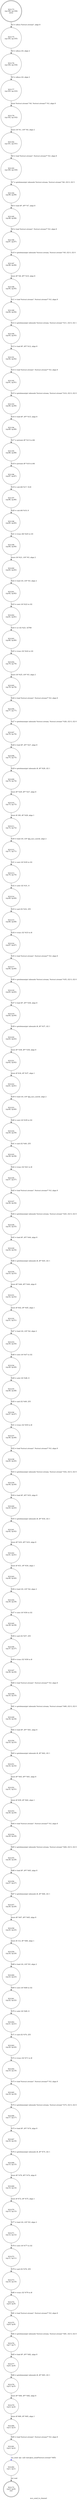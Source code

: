 digraph mcs_send_to_channel {
label="mcs_send_to_channel"
31172 [label="N31172\n(rp:0, ep:0)\nexit", shape="doublecircle"]
31173 [label="N31173\n(rp:106, ep:106)\nentry", shape="doublecircle"]
31173 -> 31175 [label="%3 = alloca %struct.stream*, align 8"]
31175 [label="N31175\n(rp:105, ep:105)", shape="circle"]
31175 -> 31176 [label="%4 = alloca i16, align 2"]
31176 [label="N31176\n(rp:104, ep:104)", shape="circle"]
31176 -> 31177 [label="%5 = alloca i16, align 2"]
31177 [label="N31177\n(rp:103, ep:103)", shape="circle"]
31177 -> 31179 [label="store %struct.stream* %0, %struct.stream** %3, align 8"]
31179 [label="N31179\n(rp:102, ep:102)", shape="circle"]
31179 -> 31182 [label="store i16 %1, i16* %4, align 2"]
31182 [label="N31182\n(rp:101, ep:101)", shape="circle"]
31182 -> 31183 [label="%6 = load %struct.stream*, %struct.stream** %3, align 8"]
31183 [label="N31183\n(rp:100, ep:100)", shape="circle"]
31183 -> 31184 [label="%7 = getelementptr inbounds %struct.stream, %struct.stream* %6, i32 0, i32 5"]
31184 [label="N31184\n(rp:99, ep:99)", shape="circle"]
31184 -> 31185 [label="%8 = load i8*, i8** %7, align 8"]
31185 [label="N31185\n(rp:98, ep:98)", shape="circle"]
31185 -> 31186 [label="%9 = load %struct.stream*, %struct.stream** %3, align 8"]
31186 [label="N31186\n(rp:97, ep:97)", shape="circle"]
31186 -> 31187 [label="%10 = getelementptr inbounds %struct.stream, %struct.stream* %9, i32 0, i32 0"]
31187 [label="N31187\n(rp:96, ep:96)", shape="circle"]
31187 -> 31188 [label="store i8* %8, i8** %10, align 8"]
31188 [label="N31188\n(rp:95, ep:95)", shape="circle"]
31188 -> 31189 [label="%11 = load %struct.stream*, %struct.stream** %3, align 8"]
31189 [label="N31189\n(rp:94, ep:94)", shape="circle"]
31189 -> 31190 [label="%12 = getelementptr inbounds %struct.stream, %struct.stream* %11, i32 0, i32 1"]
31190 [label="N31190\n(rp:93, ep:93)", shape="circle"]
31190 -> 31191 [label="%13 = load i8*, i8** %12, align 8"]
31191 [label="N31191\n(rp:92, ep:92)", shape="circle"]
31191 -> 31192 [label="%14 = load %struct.stream*, %struct.stream** %3, align 8"]
31192 [label="N31192\n(rp:91, ep:91)", shape="circle"]
31192 -> 31193 [label="%15 = getelementptr inbounds %struct.stream, %struct.stream* %14, i32 0, i32 0"]
31193 [label="N31193\n(rp:90, ep:90)", shape="circle"]
31193 -> 31194 [label="%16 = load i8*, i8** %15, align 8"]
31194 [label="N31194\n(rp:89, ep:89)", shape="circle"]
31194 -> 31195 [label="%17 = ptrtoint i8* %13 to i64"]
31195 [label="N31195\n(rp:88, ep:88)", shape="circle"]
31195 -> 31196 [label="%18 = ptrtoint i8* %16 to i64"]
31196 [label="N31196\n(rp:87, ep:87)", shape="circle"]
31196 -> 31197 [label="%19 = sub i64 %17, %18"]
31197 [label="N31197\n(rp:86, ep:86)", shape="circle"]
31197 -> 31198 [label="%20 = sub i64 %19, 8"]
31198 [label="N31198\n(rp:85, ep:85)", shape="circle"]
31198 -> 31199 [label="%21 = trunc i64 %20 to i16"]
31199 [label="N31199\n(rp:84, ep:84)", shape="circle"]
31199 -> 31200 [label="store i16 %21, i16* %5, align 2"]
31200 [label="N31200\n(rp:83, ep:83)", shape="circle"]
31200 -> 31201 [label="%22 = load i16, i16* %5, align 2"]
31201 [label="N31201\n(rp:82, ep:82)", shape="circle"]
31201 -> 31202 [label="%23 = zext i16 %22 to i32"]
31202 [label="N31202\n(rp:81, ep:81)", shape="circle"]
31202 -> 31203 [label="%24 = or i32 %23, 32768"]
31203 [label="N31203\n(rp:80, ep:80)", shape="circle"]
31203 -> 31204 [label="%25 = trunc i32 %24 to i16"]
31204 [label="N31204\n(rp:79, ep:79)", shape="circle"]
31204 -> 31205 [label="store i16 %25, i16* %5, align 2"]
31205 [label="N31205\n(rp:78, ep:78)", shape="circle"]
31205 -> 31206 [label="%26 = load %struct.stream*, %struct.stream** %3, align 8"]
31206 [label="N31206\n(rp:77, ep:77)", shape="circle"]
31206 -> 31207 [label="%27 = getelementptr inbounds %struct.stream, %struct.stream* %26, i32 0, i32 0"]
31207 [label="N31207\n(rp:76, ep:76)", shape="circle"]
31207 -> 31208 [label="%28 = load i8*, i8** %27, align 8"]
31208 [label="N31208\n(rp:75, ep:75)", shape="circle"]
31208 -> 31209 [label="%29 = getelementptr inbounds i8, i8* %28, i32 1"]
31209 [label="N31209\n(rp:74, ep:74)", shape="circle"]
31209 -> 31210 [label="store i8* %29, i8** %27, align 8"]
31210 [label="N31210\n(rp:73, ep:73)", shape="circle"]
31210 -> 31211 [label="store i8 100, i8* %28, align 1"]
31211 [label="N31211\n(rp:72, ep:72)", shape="circle"]
31211 -> 31212 [label="%30 = load i16, i16* @g_mcs_userid, align 2"]
31212 [label="N31212\n(rp:71, ep:71)", shape="circle"]
31212 -> 31213 [label="%31 = zext i16 %30 to i32"]
31213 [label="N31213\n(rp:70, ep:70)", shape="circle"]
31213 -> 31214 [label="%32 = ashr i32 %31, 8"]
31214 [label="N31214\n(rp:69, ep:69)", shape="circle"]
31214 -> 31215 [label="%33 = and i32 %32, 255"]
31215 [label="N31215\n(rp:68, ep:68)", shape="circle"]
31215 -> 31216 [label="%34 = trunc i32 %33 to i8"]
31216 [label="N31216\n(rp:67, ep:67)", shape="circle"]
31216 -> 31217 [label="%35 = load %struct.stream*, %struct.stream** %3, align 8"]
31217 [label="N31217\n(rp:66, ep:66)", shape="circle"]
31217 -> 31218 [label="%36 = getelementptr inbounds %struct.stream, %struct.stream* %35, i32 0, i32 0"]
31218 [label="N31218\n(rp:65, ep:65)", shape="circle"]
31218 -> 31219 [label="%37 = load i8*, i8** %36, align 8"]
31219 [label="N31219\n(rp:64, ep:64)", shape="circle"]
31219 -> 31220 [label="%38 = getelementptr inbounds i8, i8* %37, i32 1"]
31220 [label="N31220\n(rp:63, ep:63)", shape="circle"]
31220 -> 31221 [label="store i8* %38, i8** %36, align 8"]
31221 [label="N31221\n(rp:62, ep:62)", shape="circle"]
31221 -> 31222 [label="store i8 %34, i8* %37, align 1"]
31222 [label="N31222\n(rp:61, ep:61)", shape="circle"]
31222 -> 31223 [label="%39 = load i16, i16* @g_mcs_userid, align 2"]
31223 [label="N31223\n(rp:60, ep:60)", shape="circle"]
31223 -> 31224 [label="%40 = zext i16 %39 to i32"]
31224 [label="N31224\n(rp:59, ep:59)", shape="circle"]
31224 -> 31225 [label="%41 = and i32 %40, 255"]
31225 [label="N31225\n(rp:58, ep:58)", shape="circle"]
31225 -> 31226 [label="%42 = trunc i32 %41 to i8"]
31226 [label="N31226\n(rp:57, ep:57)", shape="circle"]
31226 -> 31227 [label="%43 = load %struct.stream*, %struct.stream** %3, align 8"]
31227 [label="N31227\n(rp:56, ep:56)", shape="circle"]
31227 -> 31228 [label="%44 = getelementptr inbounds %struct.stream, %struct.stream* %43, i32 0, i32 0"]
31228 [label="N31228\n(rp:55, ep:55)", shape="circle"]
31228 -> 31229 [label="%45 = load i8*, i8** %44, align 8"]
31229 [label="N31229\n(rp:54, ep:54)", shape="circle"]
31229 -> 31230 [label="%46 = getelementptr inbounds i8, i8* %45, i32 1"]
31230 [label="N31230\n(rp:53, ep:53)", shape="circle"]
31230 -> 31231 [label="store i8* %46, i8** %44, align 8"]
31231 [label="N31231\n(rp:52, ep:52)", shape="circle"]
31231 -> 31232 [label="store i8 %42, i8* %45, align 1"]
31232 [label="N31232\n(rp:51, ep:51)", shape="circle"]
31232 -> 31233 [label="%47 = load i16, i16* %4, align 2"]
31233 [label="N31233\n(rp:50, ep:50)", shape="circle"]
31233 -> 31234 [label="%48 = zext i16 %47 to i32"]
31234 [label="N31234\n(rp:49, ep:49)", shape="circle"]
31234 -> 31235 [label="%49 = ashr i32 %48, 8"]
31235 [label="N31235\n(rp:48, ep:48)", shape="circle"]
31235 -> 31236 [label="%50 = and i32 %49, 255"]
31236 [label="N31236\n(rp:47, ep:47)", shape="circle"]
31236 -> 31237 [label="%51 = trunc i32 %50 to i8"]
31237 [label="N31237\n(rp:46, ep:46)", shape="circle"]
31237 -> 31238 [label="%52 = load %struct.stream*, %struct.stream** %3, align 8"]
31238 [label="N31238\n(rp:45, ep:45)", shape="circle"]
31238 -> 31239 [label="%53 = getelementptr inbounds %struct.stream, %struct.stream* %52, i32 0, i32 0"]
31239 [label="N31239\n(rp:44, ep:44)", shape="circle"]
31239 -> 31240 [label="%54 = load i8*, i8** %53, align 8"]
31240 [label="N31240\n(rp:43, ep:43)", shape="circle"]
31240 -> 31241 [label="%55 = getelementptr inbounds i8, i8* %54, i32 1"]
31241 [label="N31241\n(rp:42, ep:42)", shape="circle"]
31241 -> 31242 [label="store i8* %55, i8** %53, align 8"]
31242 [label="N31242\n(rp:41, ep:41)", shape="circle"]
31242 -> 31243 [label="store i8 %51, i8* %54, align 1"]
31243 [label="N31243\n(rp:40, ep:40)", shape="circle"]
31243 -> 31244 [label="%56 = load i16, i16* %4, align 2"]
31244 [label="N31244\n(rp:39, ep:39)", shape="circle"]
31244 -> 31245 [label="%57 = zext i16 %56 to i32"]
31245 [label="N31245\n(rp:38, ep:38)", shape="circle"]
31245 -> 31246 [label="%58 = and i32 %57, 255"]
31246 [label="N31246\n(rp:37, ep:37)", shape="circle"]
31246 -> 31247 [label="%59 = trunc i32 %58 to i8"]
31247 [label="N31247\n(rp:36, ep:36)", shape="circle"]
31247 -> 31248 [label="%60 = load %struct.stream*, %struct.stream** %3, align 8"]
31248 [label="N31248\n(rp:35, ep:35)", shape="circle"]
31248 -> 31249 [label="%61 = getelementptr inbounds %struct.stream, %struct.stream* %60, i32 0, i32 0"]
31249 [label="N31249\n(rp:34, ep:34)", shape="circle"]
31249 -> 31250 [label="%62 = load i8*, i8** %61, align 8"]
31250 [label="N31250\n(rp:33, ep:33)", shape="circle"]
31250 -> 31251 [label="%63 = getelementptr inbounds i8, i8* %62, i32 1"]
31251 [label="N31251\n(rp:32, ep:32)", shape="circle"]
31251 -> 31252 [label="store i8* %63, i8** %61, align 8"]
31252 [label="N31252\n(rp:31, ep:31)", shape="circle"]
31252 -> 31253 [label="store i8 %59, i8* %62, align 1"]
31253 [label="N31253\n(rp:30, ep:30)", shape="circle"]
31253 -> 31254 [label="%64 = load %struct.stream*, %struct.stream** %3, align 8"]
31254 [label="N31254\n(rp:29, ep:29)", shape="circle"]
31254 -> 31255 [label="%65 = getelementptr inbounds %struct.stream, %struct.stream* %64, i32 0, i32 0"]
31255 [label="N31255\n(rp:28, ep:28)", shape="circle"]
31255 -> 31256 [label="%66 = load i8*, i8** %65, align 8"]
31256 [label="N31256\n(rp:27, ep:27)", shape="circle"]
31256 -> 31257 [label="%67 = getelementptr inbounds i8, i8* %66, i32 1"]
31257 [label="N31257\n(rp:26, ep:26)", shape="circle"]
31257 -> 31258 [label="store i8* %67, i8** %65, align 8"]
31258 [label="N31258\n(rp:25, ep:25)", shape="circle"]
31258 -> 31259 [label="store i8 112, i8* %66, align 1"]
31259 [label="N31259\n(rp:24, ep:24)", shape="circle"]
31259 -> 31260 [label="%68 = load i16, i16* %5, align 2"]
31260 [label="N31260\n(rp:23, ep:23)", shape="circle"]
31260 -> 31261 [label="%69 = zext i16 %68 to i32"]
31261 [label="N31261\n(rp:22, ep:22)", shape="circle"]
31261 -> 31262 [label="%70 = ashr i32 %69, 8"]
31262 [label="N31262\n(rp:21, ep:21)", shape="circle"]
31262 -> 31263 [label="%71 = and i32 %70, 255"]
31263 [label="N31263\n(rp:20, ep:20)", shape="circle"]
31263 -> 31264 [label="%72 = trunc i32 %71 to i8"]
31264 [label="N31264\n(rp:19, ep:19)", shape="circle"]
31264 -> 31265 [label="%73 = load %struct.stream*, %struct.stream** %3, align 8"]
31265 [label="N31265\n(rp:18, ep:18)", shape="circle"]
31265 -> 31266 [label="%74 = getelementptr inbounds %struct.stream, %struct.stream* %73, i32 0, i32 0"]
31266 [label="N31266\n(rp:17, ep:17)", shape="circle"]
31266 -> 31267 [label="%75 = load i8*, i8** %74, align 8"]
31267 [label="N31267\n(rp:16, ep:16)", shape="circle"]
31267 -> 31268 [label="%76 = getelementptr inbounds i8, i8* %75, i32 1"]
31268 [label="N31268\n(rp:15, ep:15)", shape="circle"]
31268 -> 31269 [label="store i8* %76, i8** %74, align 8"]
31269 [label="N31269\n(rp:14, ep:14)", shape="circle"]
31269 -> 31270 [label="store i8 %72, i8* %75, align 1"]
31270 [label="N31270\n(rp:13, ep:13)", shape="circle"]
31270 -> 31271 [label="%77 = load i16, i16* %5, align 2"]
31271 [label="N31271\n(rp:12, ep:12)", shape="circle"]
31271 -> 31272 [label="%78 = zext i16 %77 to i32"]
31272 [label="N31272\n(rp:11, ep:11)", shape="circle"]
31272 -> 31273 [label="%79 = and i32 %78, 255"]
31273 [label="N31273\n(rp:10, ep:10)", shape="circle"]
31273 -> 31274 [label="%80 = trunc i32 %79 to i8"]
31274 [label="N31274\n(rp:9, ep:9)", shape="circle"]
31274 -> 31275 [label="%81 = load %struct.stream*, %struct.stream** %3, align 8"]
31275 [label="N31275\n(rp:8, ep:8)", shape="circle"]
31275 -> 31276 [label="%82 = getelementptr inbounds %struct.stream, %struct.stream* %81, i32 0, i32 0"]
31276 [label="N31276\n(rp:7, ep:7)", shape="circle"]
31276 -> 31277 [label="%83 = load i8*, i8** %82, align 8"]
31277 [label="N31277\n(rp:6, ep:6)", shape="circle"]
31277 -> 31278 [label="%84 = getelementptr inbounds i8, i8* %83, i32 1"]
31278 [label="N31278\n(rp:5, ep:5)", shape="circle"]
31278 -> 31279 [label="store i8* %84, i8** %82, align 8"]
31279 [label="N31279\n(rp:4, ep:4)", shape="circle"]
31279 -> 31280 [label="store i8 %80, i8* %83, align 1"]
31280 [label="N31280\n(rp:3, ep:3)", shape="circle"]
31280 -> 31281 [label="%85 = load %struct.stream*, %struct.stream** %3, align 8"]
31281 [label="N31281\n(rp:2, ep:2)", shape="circle"]
31281 -> 31282 [label="iso_send --@-- call void @iso_send(%struct.stream* %85)", style="dashed", color="blue"]
31282 [label="N31282\n(rp:1, ep:1)", shape="circle"]
31282 -> 31172 [label="ret void"]
}
